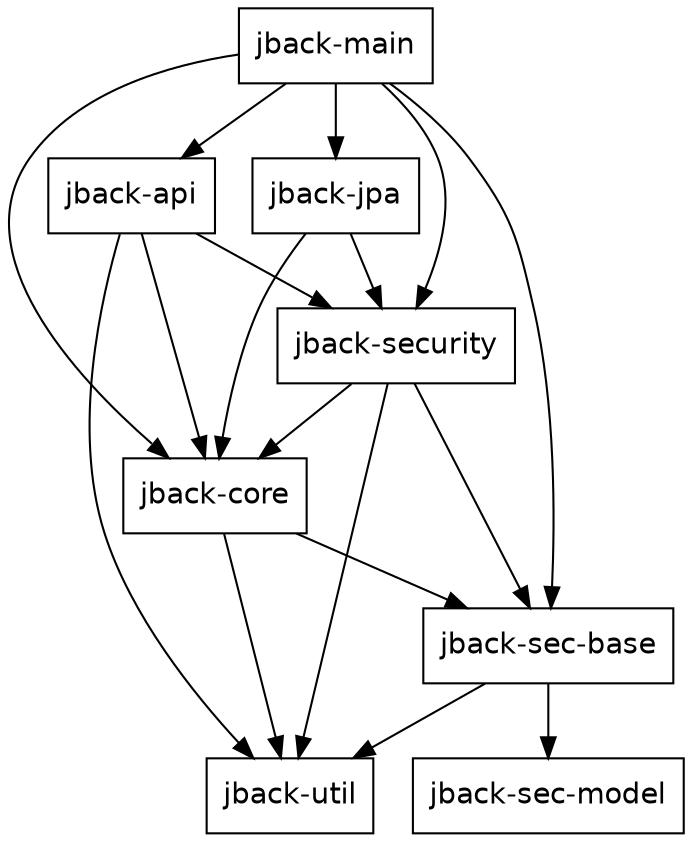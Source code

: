 digraph G {

  node [ shape="box", fontname="helvetica" ];

  "jback-main" -> "jback-api";
  "jback-main" -> "jback-core";
  "jback-main" -> "jback-jpa";
  "jback-main" -> "jback-sec-base";
  "jback-main" -> "jback-security";
  "jback-jpa" -> "jback-core";
  "jback-jpa" -> "jback-security";
  "jback-api" -> "jback-core";
  "jback-api" -> "jback-security";
  "jback-api" -> "jback-util";
  "jback-security" -> "jback-core";
  "jback-security" -> "jback-sec-base";
  "jback-security" -> "jback-util";
  "jback-core" -> "jback-sec-base";
  "jback-core" -> "jback-util";
  "jback-sec-base" -> "jback-sec-model";
  "jback-sec-base" -> "jback-util";
}